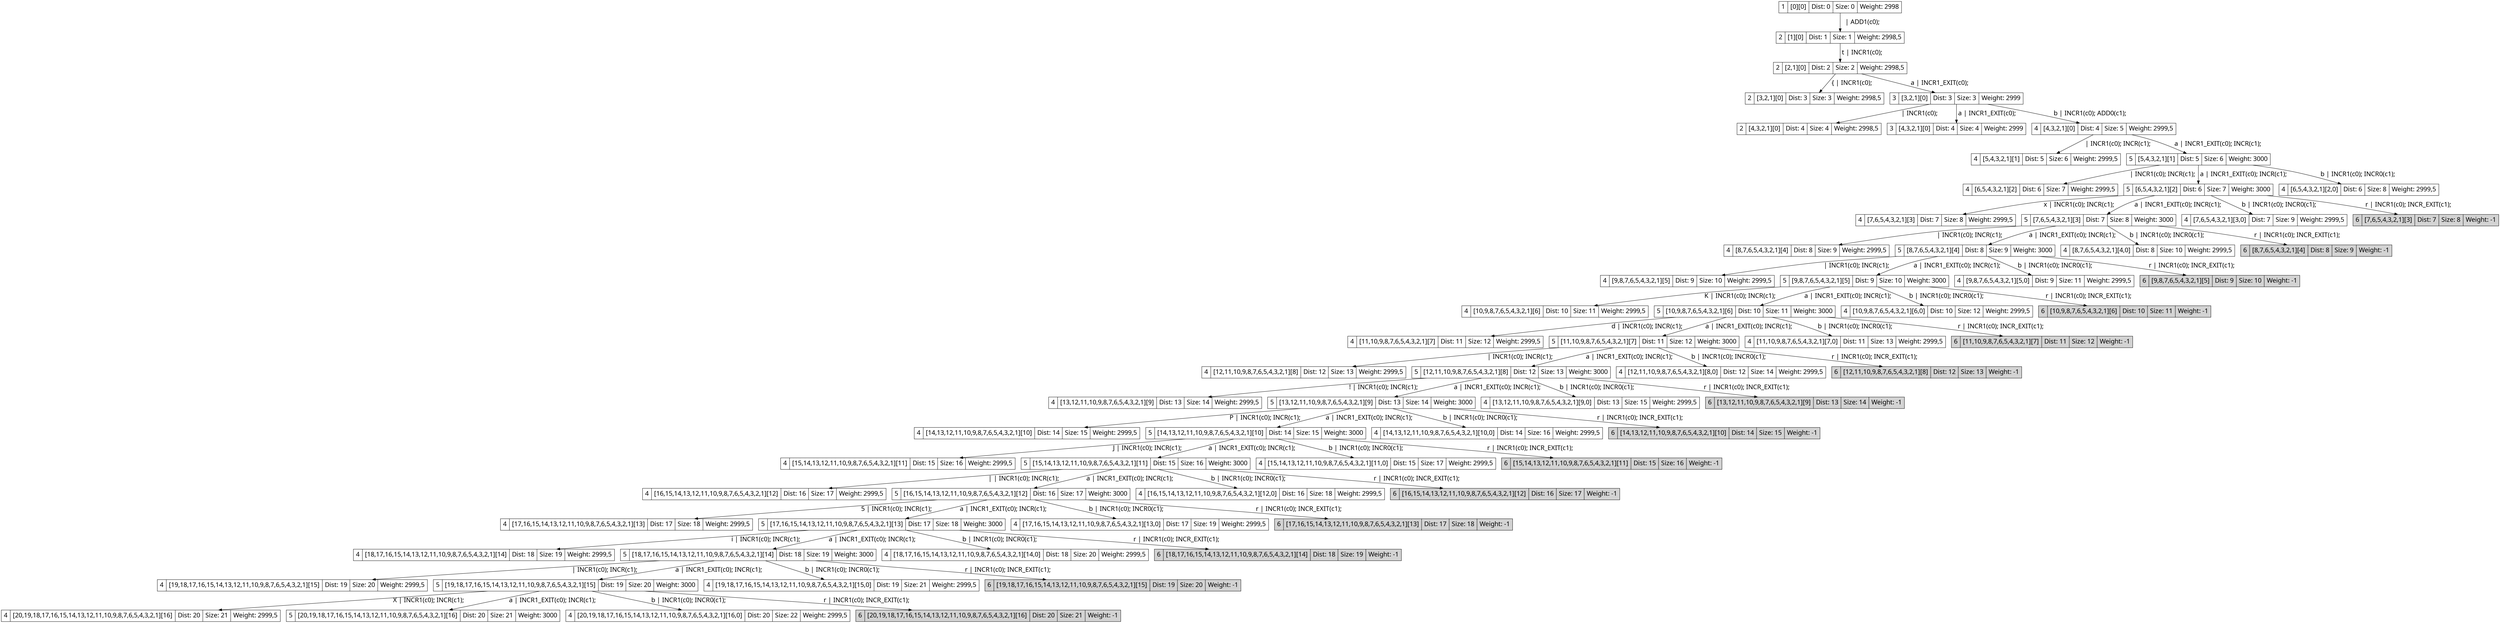 digraph g{
node[shape=record fontname=Calibri fontsize = 20]
edge[fontname = Calibri fontsize = 20]
0->1[label="   | ADD1(c0); "]
0[label="1 | [0][0] | Dist: 0 | Size: 0 | Weight: 2998"]
1[label="2 | [1][0] | Dist: 1 | Size: 1 | Weight: 2998,5"]
1->2[label=" t | INCR1(c0); "]
1[label="2 | [1][0] | Dist: 1 | Size: 1 | Weight: 2998,5"]
2[label="2 | [2,1][0] | Dist: 2 | Size: 2 | Weight: 2998,5"]
2->3[label=" { | INCR1(c0); "]
2[label="2 | [2,1][0] | Dist: 2 | Size: 2 | Weight: 2998,5"]
3[label="2 | [3,2,1][0] | Dist: 3 | Size: 3 | Weight: 2998,5"]
2->4[label=" a | INCR1_EXIT(c0); "]
2[label="2 | [2,1][0] | Dist: 2 | Size: 2 | Weight: 2998,5"]
4[label="3 | [3,2,1][0] | Dist: 3 | Size: 3 | Weight: 2999"]
4->5[label="   | INCR1(c0); "]
4[label="3 | [3,2,1][0] | Dist: 3 | Size: 3 | Weight: 2999"]
5[label="2 | [4,3,2,1][0] | Dist: 4 | Size: 4 | Weight: 2998,5"]
4->6[label=" a | INCR1_EXIT(c0); "]
4[label="3 | [3,2,1][0] | Dist: 3 | Size: 3 | Weight: 2999"]
6[label="3 | [4,3,2,1][0] | Dist: 4 | Size: 4 | Weight: 2999"]
4->7[label=" b | INCR1(c0); ADD0(c1); "]
4[label="3 | [3,2,1][0] | Dist: 3 | Size: 3 | Weight: 2999"]
7[label="4 | [4,3,2,1][0] | Dist: 4 | Size: 5 | Weight: 2999,5"]
7->8[label="   | INCR1(c0); INCR(c1); "]
7[label="4 | [4,3,2,1][0] | Dist: 4 | Size: 5 | Weight: 2999,5"]
8[label="4 | [5,4,3,2,1][1] | Dist: 5 | Size: 6 | Weight: 2999,5"]
7->9[label=" a | INCR1_EXIT(c0); INCR(c1); "]
7[label="4 | [4,3,2,1][0] | Dist: 4 | Size: 5 | Weight: 2999,5"]
9[label="5 | [5,4,3,2,1][1] | Dist: 5 | Size: 6 | Weight: 3000"]
9->10[label="   | INCR1(c0); INCR(c1); "]
9[label="5 | [5,4,3,2,1][1] | Dist: 5 | Size: 6 | Weight: 3000"]
10[label="4 | [6,5,4,3,2,1][2] | Dist: 6 | Size: 7 | Weight: 2999,5"]
9->11[label=" a | INCR1_EXIT(c0); INCR(c1); "]
9[label="5 | [5,4,3,2,1][1] | Dist: 5 | Size: 6 | Weight: 3000"]
11[label="5 | [6,5,4,3,2,1][2] | Dist: 6 | Size: 7 | Weight: 3000"]
9->12[label=" b | INCR1(c0); INCR0(c1); "]
9[label="5 | [5,4,3,2,1][1] | Dist: 5 | Size: 6 | Weight: 3000"]
12[label="4 | [6,5,4,3,2,1][2,0] | Dist: 6 | Size: 8 | Weight: 2999,5"]
11->13[label=" x | INCR1(c0); INCR(c1); "]
11[label="5 | [6,5,4,3,2,1][2] | Dist: 6 | Size: 7 | Weight: 3000"]
13[label="4 | [7,6,5,4,3,2,1][3] | Dist: 7 | Size: 8 | Weight: 2999,5"]
11->14[label=" a | INCR1_EXIT(c0); INCR(c1); "]
11[label="5 | [6,5,4,3,2,1][2] | Dist: 6 | Size: 7 | Weight: 3000"]
14[label="5 | [7,6,5,4,3,2,1][3] | Dist: 7 | Size: 8 | Weight: 3000"]
11->15[label=" b | INCR1(c0); INCR0(c1); "]
11[label="5 | [6,5,4,3,2,1][2] | Dist: 6 | Size: 7 | Weight: 3000"]
15[label="4 | [7,6,5,4,3,2,1][3,0] | Dist: 7 | Size: 9 | Weight: 2999,5"]
11->16[label=" r | INCR1(c0); INCR_EXIT(c1); "]
11[label="5 | [6,5,4,3,2,1][2] | Dist: 6 | Size: 7 | Weight: 3000"]
16[label="6 | [7,6,5,4,3,2,1][3] | Dist: 7 | Size: 8 | Weight: -1"]
16[fillcolor = lightgrey, style=filled]
14->17[label="   | INCR1(c0); INCR(c1); "]
14[label="5 | [7,6,5,4,3,2,1][3] | Dist: 7 | Size: 8 | Weight: 3000"]
17[label="4 | [8,7,6,5,4,3,2,1][4] | Dist: 8 | Size: 9 | Weight: 2999,5"]
14->18[label=" a | INCR1_EXIT(c0); INCR(c1); "]
14[label="5 | [7,6,5,4,3,2,1][3] | Dist: 7 | Size: 8 | Weight: 3000"]
18[label="5 | [8,7,6,5,4,3,2,1][4] | Dist: 8 | Size: 9 | Weight: 3000"]
14->19[label=" b | INCR1(c0); INCR0(c1); "]
14[label="5 | [7,6,5,4,3,2,1][3] | Dist: 7 | Size: 8 | Weight: 3000"]
19[label="4 | [8,7,6,5,4,3,2,1][4,0] | Dist: 8 | Size: 10 | Weight: 2999,5"]
14->20[label=" r | INCR1(c0); INCR_EXIT(c1); "]
14[label="5 | [7,6,5,4,3,2,1][3] | Dist: 7 | Size: 8 | Weight: 3000"]
20[label="6 | [8,7,6,5,4,3,2,1][4] | Dist: 8 | Size: 9 | Weight: -1"]
20[fillcolor = lightgrey, style=filled]
18->21[label="   | INCR1(c0); INCR(c1); "]
18[label="5 | [8,7,6,5,4,3,2,1][4] | Dist: 8 | Size: 9 | Weight: 3000"]
21[label="4 | [9,8,7,6,5,4,3,2,1][5] | Dist: 9 | Size: 10 | Weight: 2999,5"]
18->22[label=" a | INCR1_EXIT(c0); INCR(c1); "]
18[label="5 | [8,7,6,5,4,3,2,1][4] | Dist: 8 | Size: 9 | Weight: 3000"]
22[label="5 | [9,8,7,6,5,4,3,2,1][5] | Dist: 9 | Size: 10 | Weight: 3000"]
18->23[label=" b | INCR1(c0); INCR0(c1); "]
18[label="5 | [8,7,6,5,4,3,2,1][4] | Dist: 8 | Size: 9 | Weight: 3000"]
23[label="4 | [9,8,7,6,5,4,3,2,1][5,0] | Dist: 9 | Size: 11 | Weight: 2999,5"]
18->24[label=" r | INCR1(c0); INCR_EXIT(c1); "]
18[label="5 | [8,7,6,5,4,3,2,1][4] | Dist: 8 | Size: 9 | Weight: 3000"]
24[label="6 | [9,8,7,6,5,4,3,2,1][5] | Dist: 9 | Size: 10 | Weight: -1"]
24[fillcolor = lightgrey, style=filled]
22->25[label=" K | INCR1(c0); INCR(c1); "]
22[label="5 | [9,8,7,6,5,4,3,2,1][5] | Dist: 9 | Size: 10 | Weight: 3000"]
25[label="4 | [10,9,8,7,6,5,4,3,2,1][6] | Dist: 10 | Size: 11 | Weight: 2999,5"]
22->26[label=" a | INCR1_EXIT(c0); INCR(c1); "]
22[label="5 | [9,8,7,6,5,4,3,2,1][5] | Dist: 9 | Size: 10 | Weight: 3000"]
26[label="5 | [10,9,8,7,6,5,4,3,2,1][6] | Dist: 10 | Size: 11 | Weight: 3000"]
22->27[label=" b | INCR1(c0); INCR0(c1); "]
22[label="5 | [9,8,7,6,5,4,3,2,1][5] | Dist: 9 | Size: 10 | Weight: 3000"]
27[label="4 | [10,9,8,7,6,5,4,3,2,1][6,0] | Dist: 10 | Size: 12 | Weight: 2999,5"]
22->28[label=" r | INCR1(c0); INCR_EXIT(c1); "]
22[label="5 | [9,8,7,6,5,4,3,2,1][5] | Dist: 9 | Size: 10 | Weight: 3000"]
28[label="6 | [10,9,8,7,6,5,4,3,2,1][6] | Dist: 10 | Size: 11 | Weight: -1"]
28[fillcolor = lightgrey, style=filled]
26->29[label=" d | INCR1(c0); INCR(c1); "]
26[label="5 | [10,9,8,7,6,5,4,3,2,1][6] | Dist: 10 | Size: 11 | Weight: 3000"]
29[label="4 | [11,10,9,8,7,6,5,4,3,2,1][7] | Dist: 11 | Size: 12 | Weight: 2999,5"]
26->30[label=" a | INCR1_EXIT(c0); INCR(c1); "]
26[label="5 | [10,9,8,7,6,5,4,3,2,1][6] | Dist: 10 | Size: 11 | Weight: 3000"]
30[label="5 | [11,10,9,8,7,6,5,4,3,2,1][7] | Dist: 11 | Size: 12 | Weight: 3000"]
26->31[label=" b | INCR1(c0); INCR0(c1); "]
26[label="5 | [10,9,8,7,6,5,4,3,2,1][6] | Dist: 10 | Size: 11 | Weight: 3000"]
31[label="4 | [11,10,9,8,7,6,5,4,3,2,1][7,0] | Dist: 11 | Size: 13 | Weight: 2999,5"]
26->32[label=" r | INCR1(c0); INCR_EXIT(c1); "]
26[label="5 | [10,9,8,7,6,5,4,3,2,1][6] | Dist: 10 | Size: 11 | Weight: 3000"]
32[label="6 | [11,10,9,8,7,6,5,4,3,2,1][7] | Dist: 11 | Size: 12 | Weight: -1"]
32[fillcolor = lightgrey, style=filled]
30->33[label="   | INCR1(c0); INCR(c1); "]
30[label="5 | [11,10,9,8,7,6,5,4,3,2,1][7] | Dist: 11 | Size: 12 | Weight: 3000"]
33[label="4 | [12,11,10,9,8,7,6,5,4,3,2,1][8] | Dist: 12 | Size: 13 | Weight: 2999,5"]
30->34[label=" a | INCR1_EXIT(c0); INCR(c1); "]
30[label="5 | [11,10,9,8,7,6,5,4,3,2,1][7] | Dist: 11 | Size: 12 | Weight: 3000"]
34[label="5 | [12,11,10,9,8,7,6,5,4,3,2,1][8] | Dist: 12 | Size: 13 | Weight: 3000"]
30->35[label=" b | INCR1(c0); INCR0(c1); "]
30[label="5 | [11,10,9,8,7,6,5,4,3,2,1][7] | Dist: 11 | Size: 12 | Weight: 3000"]
35[label="4 | [12,11,10,9,8,7,6,5,4,3,2,1][8,0] | Dist: 12 | Size: 14 | Weight: 2999,5"]
30->36[label=" r | INCR1(c0); INCR_EXIT(c1); "]
30[label="5 | [11,10,9,8,7,6,5,4,3,2,1][7] | Dist: 11 | Size: 12 | Weight: 3000"]
36[label="6 | [12,11,10,9,8,7,6,5,4,3,2,1][8] | Dist: 12 | Size: 13 | Weight: -1"]
36[fillcolor = lightgrey, style=filled]
34->37[label=" ! | INCR1(c0); INCR(c1); "]
34[label="5 | [12,11,10,9,8,7,6,5,4,3,2,1][8] | Dist: 12 | Size: 13 | Weight: 3000"]
37[label="4 | [13,12,11,10,9,8,7,6,5,4,3,2,1][9] | Dist: 13 | Size: 14 | Weight: 2999,5"]
34->38[label=" a | INCR1_EXIT(c0); INCR(c1); "]
34[label="5 | [12,11,10,9,8,7,6,5,4,3,2,1][8] | Dist: 12 | Size: 13 | Weight: 3000"]
38[label="5 | [13,12,11,10,9,8,7,6,5,4,3,2,1][9] | Dist: 13 | Size: 14 | Weight: 3000"]
34->39[label=" b | INCR1(c0); INCR0(c1); "]
34[label="5 | [12,11,10,9,8,7,6,5,4,3,2,1][8] | Dist: 12 | Size: 13 | Weight: 3000"]
39[label="4 | [13,12,11,10,9,8,7,6,5,4,3,2,1][9,0] | Dist: 13 | Size: 15 | Weight: 2999,5"]
34->40[label=" r | INCR1(c0); INCR_EXIT(c1); "]
34[label="5 | [12,11,10,9,8,7,6,5,4,3,2,1][8] | Dist: 12 | Size: 13 | Weight: 3000"]
40[label="6 | [13,12,11,10,9,8,7,6,5,4,3,2,1][9] | Dist: 13 | Size: 14 | Weight: -1"]
40[fillcolor = lightgrey, style=filled]
38->41[label=" P | INCR1(c0); INCR(c1); "]
38[label="5 | [13,12,11,10,9,8,7,6,5,4,3,2,1][9] | Dist: 13 | Size: 14 | Weight: 3000"]
41[label="4 | [14,13,12,11,10,9,8,7,6,5,4,3,2,1][10] | Dist: 14 | Size: 15 | Weight: 2999,5"]
38->42[label=" a | INCR1_EXIT(c0); INCR(c1); "]
38[label="5 | [13,12,11,10,9,8,7,6,5,4,3,2,1][9] | Dist: 13 | Size: 14 | Weight: 3000"]
42[label="5 | [14,13,12,11,10,9,8,7,6,5,4,3,2,1][10] | Dist: 14 | Size: 15 | Weight: 3000"]
38->43[label=" b | INCR1(c0); INCR0(c1); "]
38[label="5 | [13,12,11,10,9,8,7,6,5,4,3,2,1][9] | Dist: 13 | Size: 14 | Weight: 3000"]
43[label="4 | [14,13,12,11,10,9,8,7,6,5,4,3,2,1][10,0] | Dist: 14 | Size: 16 | Weight: 2999,5"]
38->44[label=" r | INCR1(c0); INCR_EXIT(c1); "]
38[label="5 | [13,12,11,10,9,8,7,6,5,4,3,2,1][9] | Dist: 13 | Size: 14 | Weight: 3000"]
44[label="6 | [14,13,12,11,10,9,8,7,6,5,4,3,2,1][10] | Dist: 14 | Size: 15 | Weight: -1"]
44[fillcolor = lightgrey, style=filled]
42->45[label=" J | INCR1(c0); INCR(c1); "]
42[label="5 | [14,13,12,11,10,9,8,7,6,5,4,3,2,1][10] | Dist: 14 | Size: 15 | Weight: 3000"]
45[label="4 | [15,14,13,12,11,10,9,8,7,6,5,4,3,2,1][11] | Dist: 15 | Size: 16 | Weight: 2999,5"]
42->46[label=" a | INCR1_EXIT(c0); INCR(c1); "]
42[label="5 | [14,13,12,11,10,9,8,7,6,5,4,3,2,1][10] | Dist: 14 | Size: 15 | Weight: 3000"]
46[label="5 | [15,14,13,12,11,10,9,8,7,6,5,4,3,2,1][11] | Dist: 15 | Size: 16 | Weight: 3000"]
42->47[label=" b | INCR1(c0); INCR0(c1); "]
42[label="5 | [14,13,12,11,10,9,8,7,6,5,4,3,2,1][10] | Dist: 14 | Size: 15 | Weight: 3000"]
47[label="4 | [15,14,13,12,11,10,9,8,7,6,5,4,3,2,1][11,0] | Dist: 15 | Size: 17 | Weight: 2999,5"]
42->48[label=" r | INCR1(c0); INCR_EXIT(c1); "]
42[label="5 | [14,13,12,11,10,9,8,7,6,5,4,3,2,1][10] | Dist: 14 | Size: 15 | Weight: 3000"]
48[label="6 | [15,14,13,12,11,10,9,8,7,6,5,4,3,2,1][11] | Dist: 15 | Size: 16 | Weight: -1"]
48[fillcolor = lightgrey, style=filled]
46->49[label=" | | INCR1(c0); INCR(c1); "]
46[label="5 | [15,14,13,12,11,10,9,8,7,6,5,4,3,2,1][11] | Dist: 15 | Size: 16 | Weight: 3000"]
49[label="4 | [16,15,14,13,12,11,10,9,8,7,6,5,4,3,2,1][12] | Dist: 16 | Size: 17 | Weight: 2999,5"]
46->50[label=" a | INCR1_EXIT(c0); INCR(c1); "]
46[label="5 | [15,14,13,12,11,10,9,8,7,6,5,4,3,2,1][11] | Dist: 15 | Size: 16 | Weight: 3000"]
50[label="5 | [16,15,14,13,12,11,10,9,8,7,6,5,4,3,2,1][12] | Dist: 16 | Size: 17 | Weight: 3000"]
46->51[label=" b | INCR1(c0); INCR0(c1); "]
46[label="5 | [15,14,13,12,11,10,9,8,7,6,5,4,3,2,1][11] | Dist: 15 | Size: 16 | Weight: 3000"]
51[label="4 | [16,15,14,13,12,11,10,9,8,7,6,5,4,3,2,1][12,0] | Dist: 16 | Size: 18 | Weight: 2999,5"]
46->52[label=" r | INCR1(c0); INCR_EXIT(c1); "]
46[label="5 | [15,14,13,12,11,10,9,8,7,6,5,4,3,2,1][11] | Dist: 15 | Size: 16 | Weight: 3000"]
52[label="6 | [16,15,14,13,12,11,10,9,8,7,6,5,4,3,2,1][12] | Dist: 16 | Size: 17 | Weight: -1"]
52[fillcolor = lightgrey, style=filled]
50->53[label=" 5 | INCR1(c0); INCR(c1); "]
50[label="5 | [16,15,14,13,12,11,10,9,8,7,6,5,4,3,2,1][12] | Dist: 16 | Size: 17 | Weight: 3000"]
53[label="4 | [17,16,15,14,13,12,11,10,9,8,7,6,5,4,3,2,1][13] | Dist: 17 | Size: 18 | Weight: 2999,5"]
50->54[label=" a | INCR1_EXIT(c0); INCR(c1); "]
50[label="5 | [16,15,14,13,12,11,10,9,8,7,6,5,4,3,2,1][12] | Dist: 16 | Size: 17 | Weight: 3000"]
54[label="5 | [17,16,15,14,13,12,11,10,9,8,7,6,5,4,3,2,1][13] | Dist: 17 | Size: 18 | Weight: 3000"]
50->55[label=" b | INCR1(c0); INCR0(c1); "]
50[label="5 | [16,15,14,13,12,11,10,9,8,7,6,5,4,3,2,1][12] | Dist: 16 | Size: 17 | Weight: 3000"]
55[label="4 | [17,16,15,14,13,12,11,10,9,8,7,6,5,4,3,2,1][13,0] | Dist: 17 | Size: 19 | Weight: 2999,5"]
50->56[label=" r | INCR1(c0); INCR_EXIT(c1); "]
50[label="5 | [16,15,14,13,12,11,10,9,8,7,6,5,4,3,2,1][12] | Dist: 16 | Size: 17 | Weight: 3000"]
56[label="6 | [17,16,15,14,13,12,11,10,9,8,7,6,5,4,3,2,1][13] | Dist: 17 | Size: 18 | Weight: -1"]
56[fillcolor = lightgrey, style=filled]
54->57[label=" i | INCR1(c0); INCR(c1); "]
54[label="5 | [17,16,15,14,13,12,11,10,9,8,7,6,5,4,3,2,1][13] | Dist: 17 | Size: 18 | Weight: 3000"]
57[label="4 | [18,17,16,15,14,13,12,11,10,9,8,7,6,5,4,3,2,1][14] | Dist: 18 | Size: 19 | Weight: 2999,5"]
54->58[label=" a | INCR1_EXIT(c0); INCR(c1); "]
54[label="5 | [17,16,15,14,13,12,11,10,9,8,7,6,5,4,3,2,1][13] | Dist: 17 | Size: 18 | Weight: 3000"]
58[label="5 | [18,17,16,15,14,13,12,11,10,9,8,7,6,5,4,3,2,1][14] | Dist: 18 | Size: 19 | Weight: 3000"]
54->59[label=" b | INCR1(c0); INCR0(c1); "]
54[label="5 | [17,16,15,14,13,12,11,10,9,8,7,6,5,4,3,2,1][13] | Dist: 17 | Size: 18 | Weight: 3000"]
59[label="4 | [18,17,16,15,14,13,12,11,10,9,8,7,6,5,4,3,2,1][14,0] | Dist: 18 | Size: 20 | Weight: 2999,5"]
54->60[label=" r | INCR1(c0); INCR_EXIT(c1); "]
54[label="5 | [17,16,15,14,13,12,11,10,9,8,7,6,5,4,3,2,1][13] | Dist: 17 | Size: 18 | Weight: 3000"]
60[label="6 | [18,17,16,15,14,13,12,11,10,9,8,7,6,5,4,3,2,1][14] | Dist: 18 | Size: 19 | Weight: -1"]
60[fillcolor = lightgrey, style=filled]
58->61[label="   | INCR1(c0); INCR(c1); "]
58[label="5 | [18,17,16,15,14,13,12,11,10,9,8,7,6,5,4,3,2,1][14] | Dist: 18 | Size: 19 | Weight: 3000"]
61[label="4 | [19,18,17,16,15,14,13,12,11,10,9,8,7,6,5,4,3,2,1][15] | Dist: 19 | Size: 20 | Weight: 2999,5"]
58->62[label=" a | INCR1_EXIT(c0); INCR(c1); "]
58[label="5 | [18,17,16,15,14,13,12,11,10,9,8,7,6,5,4,3,2,1][14] | Dist: 18 | Size: 19 | Weight: 3000"]
62[label="5 | [19,18,17,16,15,14,13,12,11,10,9,8,7,6,5,4,3,2,1][15] | Dist: 19 | Size: 20 | Weight: 3000"]
58->63[label=" b | INCR1(c0); INCR0(c1); "]
58[label="5 | [18,17,16,15,14,13,12,11,10,9,8,7,6,5,4,3,2,1][14] | Dist: 18 | Size: 19 | Weight: 3000"]
63[label="4 | [19,18,17,16,15,14,13,12,11,10,9,8,7,6,5,4,3,2,1][15,0] | Dist: 19 | Size: 21 | Weight: 2999,5"]
58->64[label=" r | INCR1(c0); INCR_EXIT(c1); "]
58[label="5 | [18,17,16,15,14,13,12,11,10,9,8,7,6,5,4,3,2,1][14] | Dist: 18 | Size: 19 | Weight: 3000"]
64[label="6 | [19,18,17,16,15,14,13,12,11,10,9,8,7,6,5,4,3,2,1][15] | Dist: 19 | Size: 20 | Weight: -1"]
64[fillcolor = lightgrey, style=filled]
62->65[label=" X | INCR1(c0); INCR(c1); "]
62[label="5 | [19,18,17,16,15,14,13,12,11,10,9,8,7,6,5,4,3,2,1][15] | Dist: 19 | Size: 20 | Weight: 3000"]
65[label="4 | [20,19,18,17,16,15,14,13,12,11,10,9,8,7,6,5,4,3,2,1][16] | Dist: 20 | Size: 21 | Weight: 2999,5"]
62->66[label=" a | INCR1_EXIT(c0); INCR(c1); "]
62[label="5 | [19,18,17,16,15,14,13,12,11,10,9,8,7,6,5,4,3,2,1][15] | Dist: 19 | Size: 20 | Weight: 3000"]
66[label="5 | [20,19,18,17,16,15,14,13,12,11,10,9,8,7,6,5,4,3,2,1][16] | Dist: 20 | Size: 21 | Weight: 3000"]
62->67[label=" b | INCR1(c0); INCR0(c1); "]
62[label="5 | [19,18,17,16,15,14,13,12,11,10,9,8,7,6,5,4,3,2,1][15] | Dist: 19 | Size: 20 | Weight: 3000"]
67[label="4 | [20,19,18,17,16,15,14,13,12,11,10,9,8,7,6,5,4,3,2,1][16,0] | Dist: 20 | Size: 22 | Weight: 2999,5"]
62->68[label=" r | INCR1(c0); INCR_EXIT(c1); "]
62[label="5 | [19,18,17,16,15,14,13,12,11,10,9,8,7,6,5,4,3,2,1][15] | Dist: 19 | Size: 20 | Weight: 3000"]
68[label="6 | [20,19,18,17,16,15,14,13,12,11,10,9,8,7,6,5,4,3,2,1][16] | Dist: 20 | Size: 21 | Weight: -1"]
68[fillcolor = lightgrey, style=filled]}
